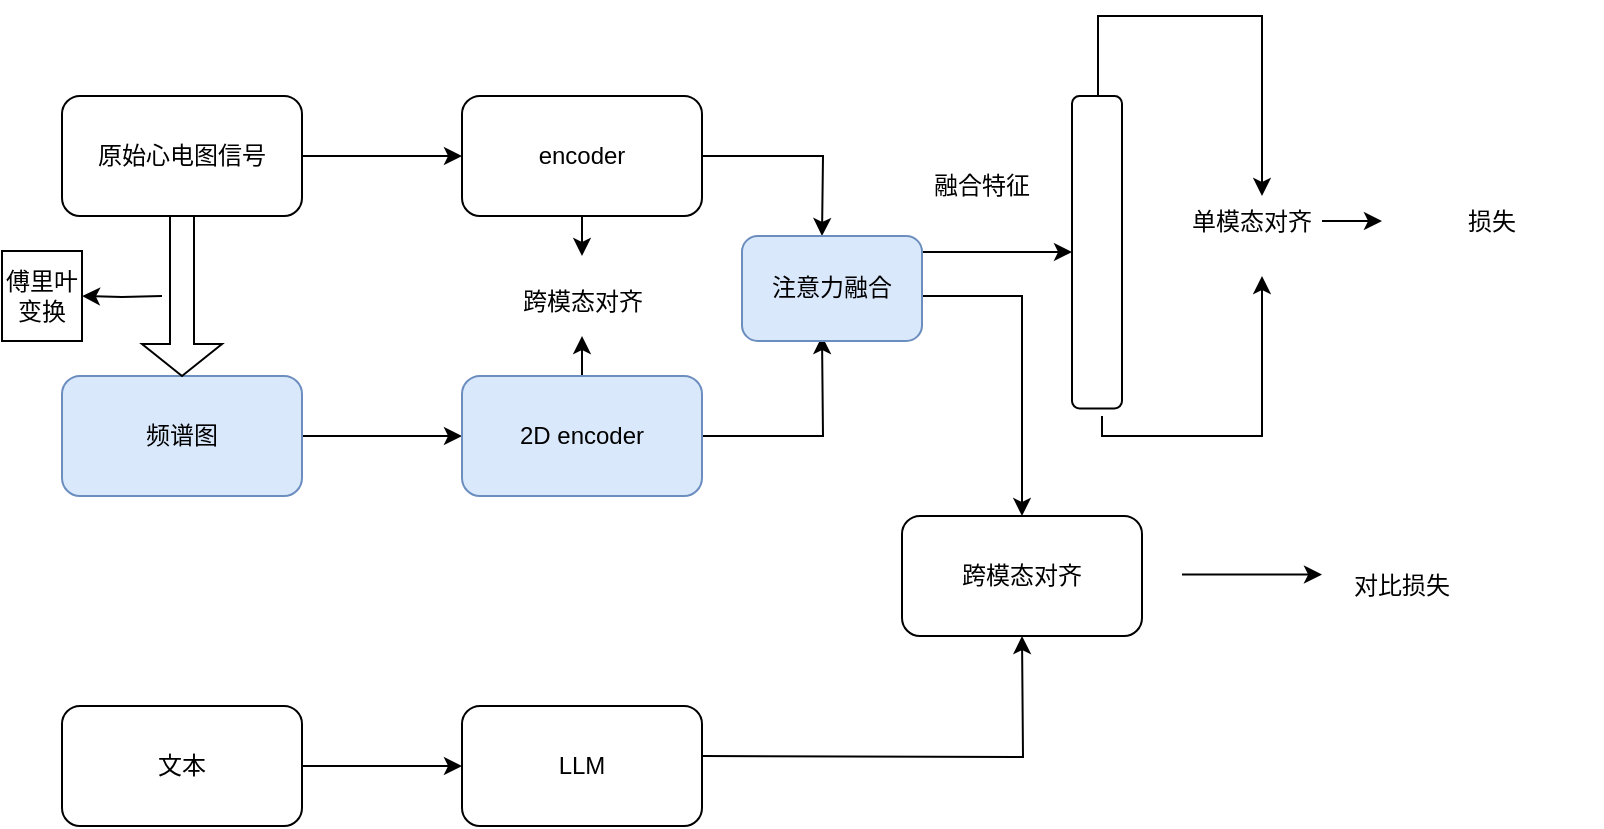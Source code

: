 <mxfile scale="1" border="8" version="26.0.11">
  <diagram name="第 1 页" id="EpS51jco9v1rX1mfIdlJ">
    <mxGraphModel dx="1026" dy="437" grid="1" gridSize="10" guides="1" tooltips="1" connect="1" arrows="1" fold="1" page="1" pageScale="1" pageWidth="827" pageHeight="1169" math="0" shadow="0">
      <root>
        <mxCell id="0" />
        <mxCell id="1" parent="0" />
        <mxCell id="O6WPwxL_3OAlWU0P74bY-1" style="edgeStyle=orthogonalEdgeStyle;rounded=0;orthogonalLoop=1;jettySize=auto;html=1;entryX=0;entryY=0.5;entryDx=0;entryDy=0;labelBackgroundColor=none;fontColor=default;" parent="1" source="O6WPwxL_3OAlWU0P74bY-2" target="O6WPwxL_3OAlWU0P74bY-4" edge="1">
          <mxGeometry relative="1" as="geometry" />
        </mxCell>
        <mxCell id="O6WPwxL_3OAlWU0P74bY-2" value="原始心电图信号" style="rounded=1;whiteSpace=wrap;html=1;labelBackgroundColor=none;" parent="1" vertex="1">
          <mxGeometry x="80" y="70" width="120" height="60" as="geometry" />
        </mxCell>
        <mxCell id="O6WPwxL_3OAlWU0P74bY-3" style="edgeStyle=orthogonalEdgeStyle;rounded=0;orthogonalLoop=1;jettySize=auto;html=1;labelBackgroundColor=none;fontColor=default;" parent="1" source="O6WPwxL_3OAlWU0P74bY-4" edge="1">
          <mxGeometry relative="1" as="geometry">
            <mxPoint x="460" y="140" as="targetPoint" />
          </mxGeometry>
        </mxCell>
        <mxCell id="6E2gfOE5Vn3wPxFFhbe6-2" value="" style="edgeStyle=orthogonalEdgeStyle;rounded=0;orthogonalLoop=1;jettySize=auto;html=1;" parent="1" source="O6WPwxL_3OAlWU0P74bY-4" edge="1">
          <mxGeometry relative="1" as="geometry">
            <mxPoint x="340" y="150" as="targetPoint" />
            <Array as="points">
              <mxPoint x="340" y="150" />
              <mxPoint x="340" y="150" />
            </Array>
          </mxGeometry>
        </mxCell>
        <mxCell id="O6WPwxL_3OAlWU0P74bY-4" value="encoder" style="rounded=1;whiteSpace=wrap;html=1;labelBackgroundColor=none;" parent="1" vertex="1">
          <mxGeometry x="280" y="70" width="120" height="60" as="geometry" />
        </mxCell>
        <mxCell id="O6WPwxL_3OAlWU0P74bY-5" style="edgeStyle=orthogonalEdgeStyle;rounded=0;orthogonalLoop=1;jettySize=auto;html=1;labelBackgroundColor=none;fontColor=default;" parent="1" source="O6WPwxL_3OAlWU0P74bY-6" target="O6WPwxL_3OAlWU0P74bY-11" edge="1">
          <mxGeometry relative="1" as="geometry" />
        </mxCell>
        <mxCell id="O6WPwxL_3OAlWU0P74bY-6" value="频谱图" style="rounded=1;whiteSpace=wrap;html=1;labelBackgroundColor=none;fillColor=#dae8fc;strokeColor=#6c8ebf;" parent="1" vertex="1">
          <mxGeometry x="80" y="210" width="120" height="60" as="geometry" />
        </mxCell>
        <mxCell id="O6WPwxL_3OAlWU0P74bY-7" value="" style="edgeStyle=orthogonalEdgeStyle;rounded=0;orthogonalLoop=1;jettySize=auto;html=1;labelBackgroundColor=none;fontColor=default;" parent="1" target="O6WPwxL_3OAlWU0P74bY-9" edge="1">
          <mxGeometry relative="1" as="geometry">
            <mxPoint x="130" y="170" as="sourcePoint" />
            <Array as="points" />
          </mxGeometry>
        </mxCell>
        <mxCell id="O6WPwxL_3OAlWU0P74bY-8" value="" style="shape=singleArrow;direction=south;whiteSpace=wrap;html=1;labelBackgroundColor=none;" parent="1" vertex="1">
          <mxGeometry x="120" y="130" width="40" height="80" as="geometry" />
        </mxCell>
        <mxCell id="O6WPwxL_3OAlWU0P74bY-9" value="傅里叶变换" style="whiteSpace=wrap;html=1;labelBackgroundColor=none;" parent="1" vertex="1">
          <mxGeometry x="50" y="147.5" width="40" height="45" as="geometry" />
        </mxCell>
        <mxCell id="O6WPwxL_3OAlWU0P74bY-10" style="edgeStyle=orthogonalEdgeStyle;rounded=0;orthogonalLoop=1;jettySize=auto;html=1;labelBackgroundColor=none;fontColor=default;" parent="1" source="O6WPwxL_3OAlWU0P74bY-11" edge="1">
          <mxGeometry relative="1" as="geometry">
            <mxPoint x="460" y="190" as="targetPoint" />
          </mxGeometry>
        </mxCell>
        <mxCell id="6E2gfOE5Vn3wPxFFhbe6-3" value="" style="edgeStyle=orthogonalEdgeStyle;rounded=0;orthogonalLoop=1;jettySize=auto;html=1;" parent="1" source="O6WPwxL_3OAlWU0P74bY-11" edge="1">
          <mxGeometry relative="1" as="geometry">
            <mxPoint x="340" y="190" as="targetPoint" />
            <Array as="points">
              <mxPoint x="340" y="200" />
              <mxPoint x="340" y="200" />
            </Array>
          </mxGeometry>
        </mxCell>
        <mxCell id="O6WPwxL_3OAlWU0P74bY-11" value="2D encoder" style="rounded=1;whiteSpace=wrap;html=1;labelBackgroundColor=none;fillColor=#dae8fc;strokeColor=#6c8ebf;" parent="1" vertex="1">
          <mxGeometry x="280" y="210" width="120" height="60" as="geometry" />
        </mxCell>
        <mxCell id="O6WPwxL_3OAlWU0P74bY-12" style="edgeStyle=orthogonalEdgeStyle;rounded=0;orthogonalLoop=1;jettySize=auto;html=1;labelBackgroundColor=none;fontColor=default;entryX=0.5;entryY=0;entryDx=0;entryDy=0;" parent="1" source="O6WPwxL_3OAlWU0P74bY-14" target="O6WPwxL_3OAlWU0P74bY-16" edge="1">
          <mxGeometry relative="1" as="geometry">
            <mxPoint x="560" y="240" as="targetPoint" />
            <Array as="points">
              <mxPoint x="560" y="170" />
            </Array>
          </mxGeometry>
        </mxCell>
        <mxCell id="O6WPwxL_3OAlWU0P74bY-30" value="" style="edgeStyle=orthogonalEdgeStyle;rounded=0;orthogonalLoop=1;jettySize=auto;html=1;exitX=1;exitY=0.25;exitDx=0;exitDy=0;" parent="1" source="O6WPwxL_3OAlWU0P74bY-14" target="O6WPwxL_3OAlWU0P74bY-29" edge="1">
          <mxGeometry relative="1" as="geometry">
            <Array as="points">
              <mxPoint x="510" y="148" />
            </Array>
          </mxGeometry>
        </mxCell>
        <mxCell id="O6WPwxL_3OAlWU0P74bY-14" value="注意力融合" style="rounded=1;whiteSpace=wrap;html=1;labelBackgroundColor=none;fillColor=#dae8fc;strokeColor=#6c8ebf;" parent="1" vertex="1">
          <mxGeometry x="420" y="140" width="90" height="52.5" as="geometry" />
        </mxCell>
        <mxCell id="O6WPwxL_3OAlWU0P74bY-16" value="跨模态对齐" style="rounded=1;whiteSpace=wrap;html=1;labelBackgroundColor=none;" parent="1" vertex="1">
          <mxGeometry x="500" y="280" width="120" height="60" as="geometry" />
        </mxCell>
        <mxCell id="O6WPwxL_3OAlWU0P74bY-17" style="edgeStyle=orthogonalEdgeStyle;rounded=0;orthogonalLoop=1;jettySize=auto;html=1;entryX=0.5;entryY=1;entryDx=0;entryDy=0;labelBackgroundColor=none;fontColor=default;" parent="1" edge="1">
          <mxGeometry relative="1" as="geometry">
            <mxPoint x="560" y="340" as="targetPoint" />
            <mxPoint x="400" y="400" as="sourcePoint" />
          </mxGeometry>
        </mxCell>
        <mxCell id="O6WPwxL_3OAlWU0P74bY-19" value="LLM" style="rounded=1;whiteSpace=wrap;html=1;labelBackgroundColor=none;" parent="1" vertex="1">
          <mxGeometry x="280" y="375" width="120" height="60" as="geometry" />
        </mxCell>
        <mxCell id="O6WPwxL_3OAlWU0P74bY-20" style="edgeStyle=orthogonalEdgeStyle;rounded=0;orthogonalLoop=1;jettySize=auto;html=1;labelBackgroundColor=none;fontColor=default;" parent="1" source="O6WPwxL_3OAlWU0P74bY-21" edge="1">
          <mxGeometry relative="1" as="geometry">
            <mxPoint x="280" y="405" as="targetPoint" />
          </mxGeometry>
        </mxCell>
        <mxCell id="O6WPwxL_3OAlWU0P74bY-21" value="文本" style="rounded=1;whiteSpace=wrap;html=1;labelBackgroundColor=none;" parent="1" vertex="1">
          <mxGeometry x="80" y="375" width="120" height="60" as="geometry" />
        </mxCell>
        <mxCell id="O6WPwxL_3OAlWU0P74bY-25" value="对比损失" style="text;strokeColor=none;align=center;fillColor=none;html=1;verticalAlign=middle;whiteSpace=wrap;rounded=0;dashed=1;labelBackgroundColor=none;" parent="1" vertex="1">
          <mxGeometry x="720" y="290" width="60" height="50" as="geometry" />
        </mxCell>
        <mxCell id="O6WPwxL_3OAlWU0P74bY-29" value="" style="whiteSpace=wrap;html=1;rounded=1;labelBackgroundColor=none;" parent="1" vertex="1">
          <mxGeometry x="585" y="70" width="25" height="156.25" as="geometry" />
        </mxCell>
        <mxCell id="O6WPwxL_3OAlWU0P74bY-33" value="融合特征" style="text;strokeColor=none;align=center;fillColor=none;html=1;verticalAlign=middle;whiteSpace=wrap;rounded=0;" parent="1" vertex="1">
          <mxGeometry x="510" y="100" width="60" height="30" as="geometry" />
        </mxCell>
        <mxCell id="O6WPwxL_3OAlWU0P74bY-35" value="" style="edgeStyle=none;orthogonalLoop=1;jettySize=auto;html=1;rounded=0;" parent="1" edge="1">
          <mxGeometry width="80" relative="1" as="geometry">
            <mxPoint x="598" y="70" as="sourcePoint" />
            <mxPoint x="680" y="120" as="targetPoint" />
            <Array as="points">
              <mxPoint x="598" y="30" />
              <mxPoint x="680" y="30" />
            </Array>
          </mxGeometry>
        </mxCell>
        <mxCell id="O6WPwxL_3OAlWU0P74bY-36" value="" style="edgeStyle=none;orthogonalLoop=1;jettySize=auto;html=1;rounded=0;" parent="1" edge="1">
          <mxGeometry width="80" relative="1" as="geometry">
            <mxPoint x="600" y="230" as="sourcePoint" />
            <mxPoint x="680" y="160" as="targetPoint" />
            <Array as="points">
              <mxPoint x="600" y="240" />
              <mxPoint x="680" y="240" />
            </Array>
          </mxGeometry>
        </mxCell>
        <mxCell id="O6WPwxL_3OAlWU0P74bY-42" value="" style="edgeStyle=orthogonalEdgeStyle;rounded=0;orthogonalLoop=1;jettySize=auto;html=1;" parent="1" source="O6WPwxL_3OAlWU0P74bY-37" target="O6WPwxL_3OAlWU0P74bY-38" edge="1">
          <mxGeometry relative="1" as="geometry">
            <Array as="points" />
          </mxGeometry>
        </mxCell>
        <mxCell id="O6WPwxL_3OAlWU0P74bY-37" value="单模态对齐" style="text;html=1;align=center;verticalAlign=middle;whiteSpace=wrap;rounded=0;" parent="1" vertex="1">
          <mxGeometry x="640" y="117.5" width="70" height="30" as="geometry" />
        </mxCell>
        <mxCell id="O6WPwxL_3OAlWU0P74bY-38" value="损失" style="text;html=1;align=center;verticalAlign=middle;whiteSpace=wrap;rounded=0;" parent="1" vertex="1">
          <mxGeometry x="740" y="117.5" width="110" height="30" as="geometry" />
        </mxCell>
        <mxCell id="O6WPwxL_3OAlWU0P74bY-45" value="" style="edgeStyle=orthogonalEdgeStyle;rounded=0;orthogonalLoop=1;jettySize=auto;html=1;" parent="1" edge="1">
          <mxGeometry relative="1" as="geometry">
            <mxPoint x="640" y="309.29" as="sourcePoint" />
            <mxPoint x="710" y="309.29" as="targetPoint" />
            <Array as="points">
              <mxPoint x="640" y="309.29" />
            </Array>
          </mxGeometry>
        </mxCell>
        <mxCell id="6E2gfOE5Vn3wPxFFhbe6-5" value="跨模态对齐" style="text;html=1;align=center;verticalAlign=middle;resizable=0;points=[];autosize=1;strokeColor=none;fillColor=none;" parent="1" vertex="1">
          <mxGeometry x="300" y="158" width="80" height="30" as="geometry" />
        </mxCell>
      </root>
    </mxGraphModel>
  </diagram>
</mxfile>
